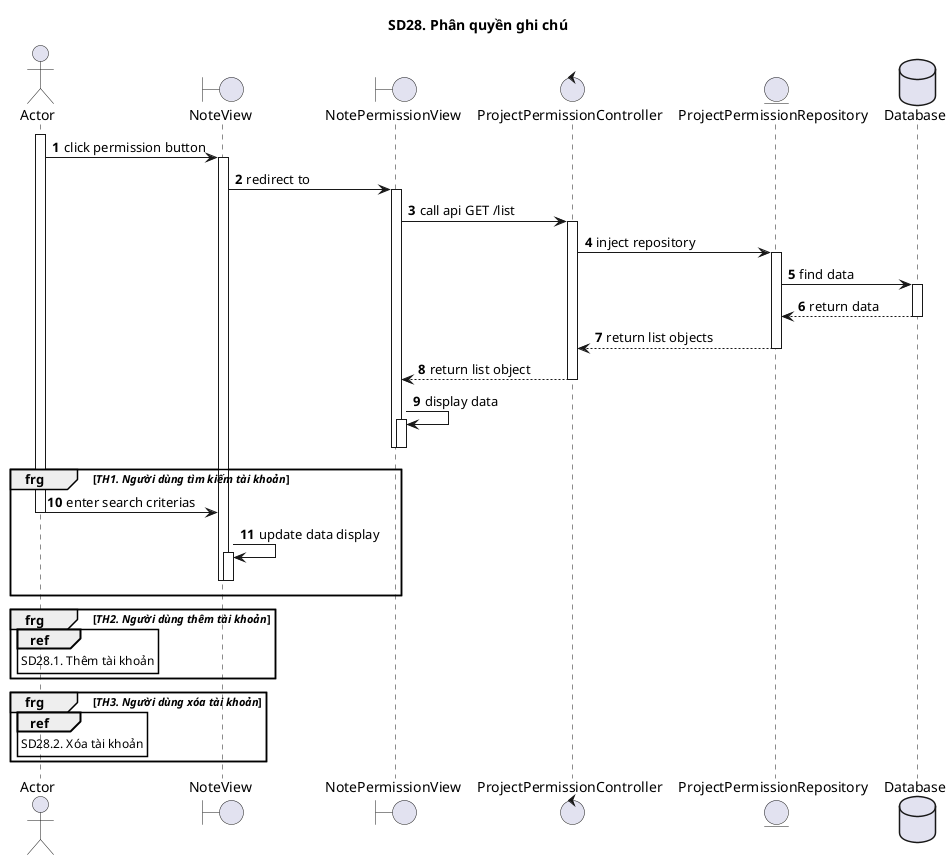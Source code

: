 @startuml SQ
autonumber
title SD28. Phân quyền ghi chú
actor "Actor" as actor
boundary "NoteView" as view
boundary "NotePermissionView" as permission
control "ProjectPermissionController" as controller
entity "ProjectPermissionRepository" as model
database "Database" as database
activate actor
actor -> view: click permission button
activate view
view -> permission: redirect to
activate permission
permission -> controller: call api GET /list
activate controller
controller -> model: inject repository
activate model
model -> database: find data
activate database
database --> model: return data
deactivate database
model --> controller: return list objects
deactivate model
controller --> permission: return list object
deactivate controller
permission -> permission: display data
activate permission
deactivate permission
deactivate permission
group frg [//TH1. Người dùng tìm kiếm tài khoản//]
actor -> view : enter search criterias
deactivate actor
view -> view: update data display
activate view
deactivate view
deactivate view
end
group frg [//TH2. Người dùng thêm tài khoản//]
ref over actor
SD28.1. Thêm tài khoản
end ref
end
group frg [//TH3. Người dùng xóa tài khoản//]
ref over actor
SD28.2. Xóa tài khoản
end ref
end
@enduml